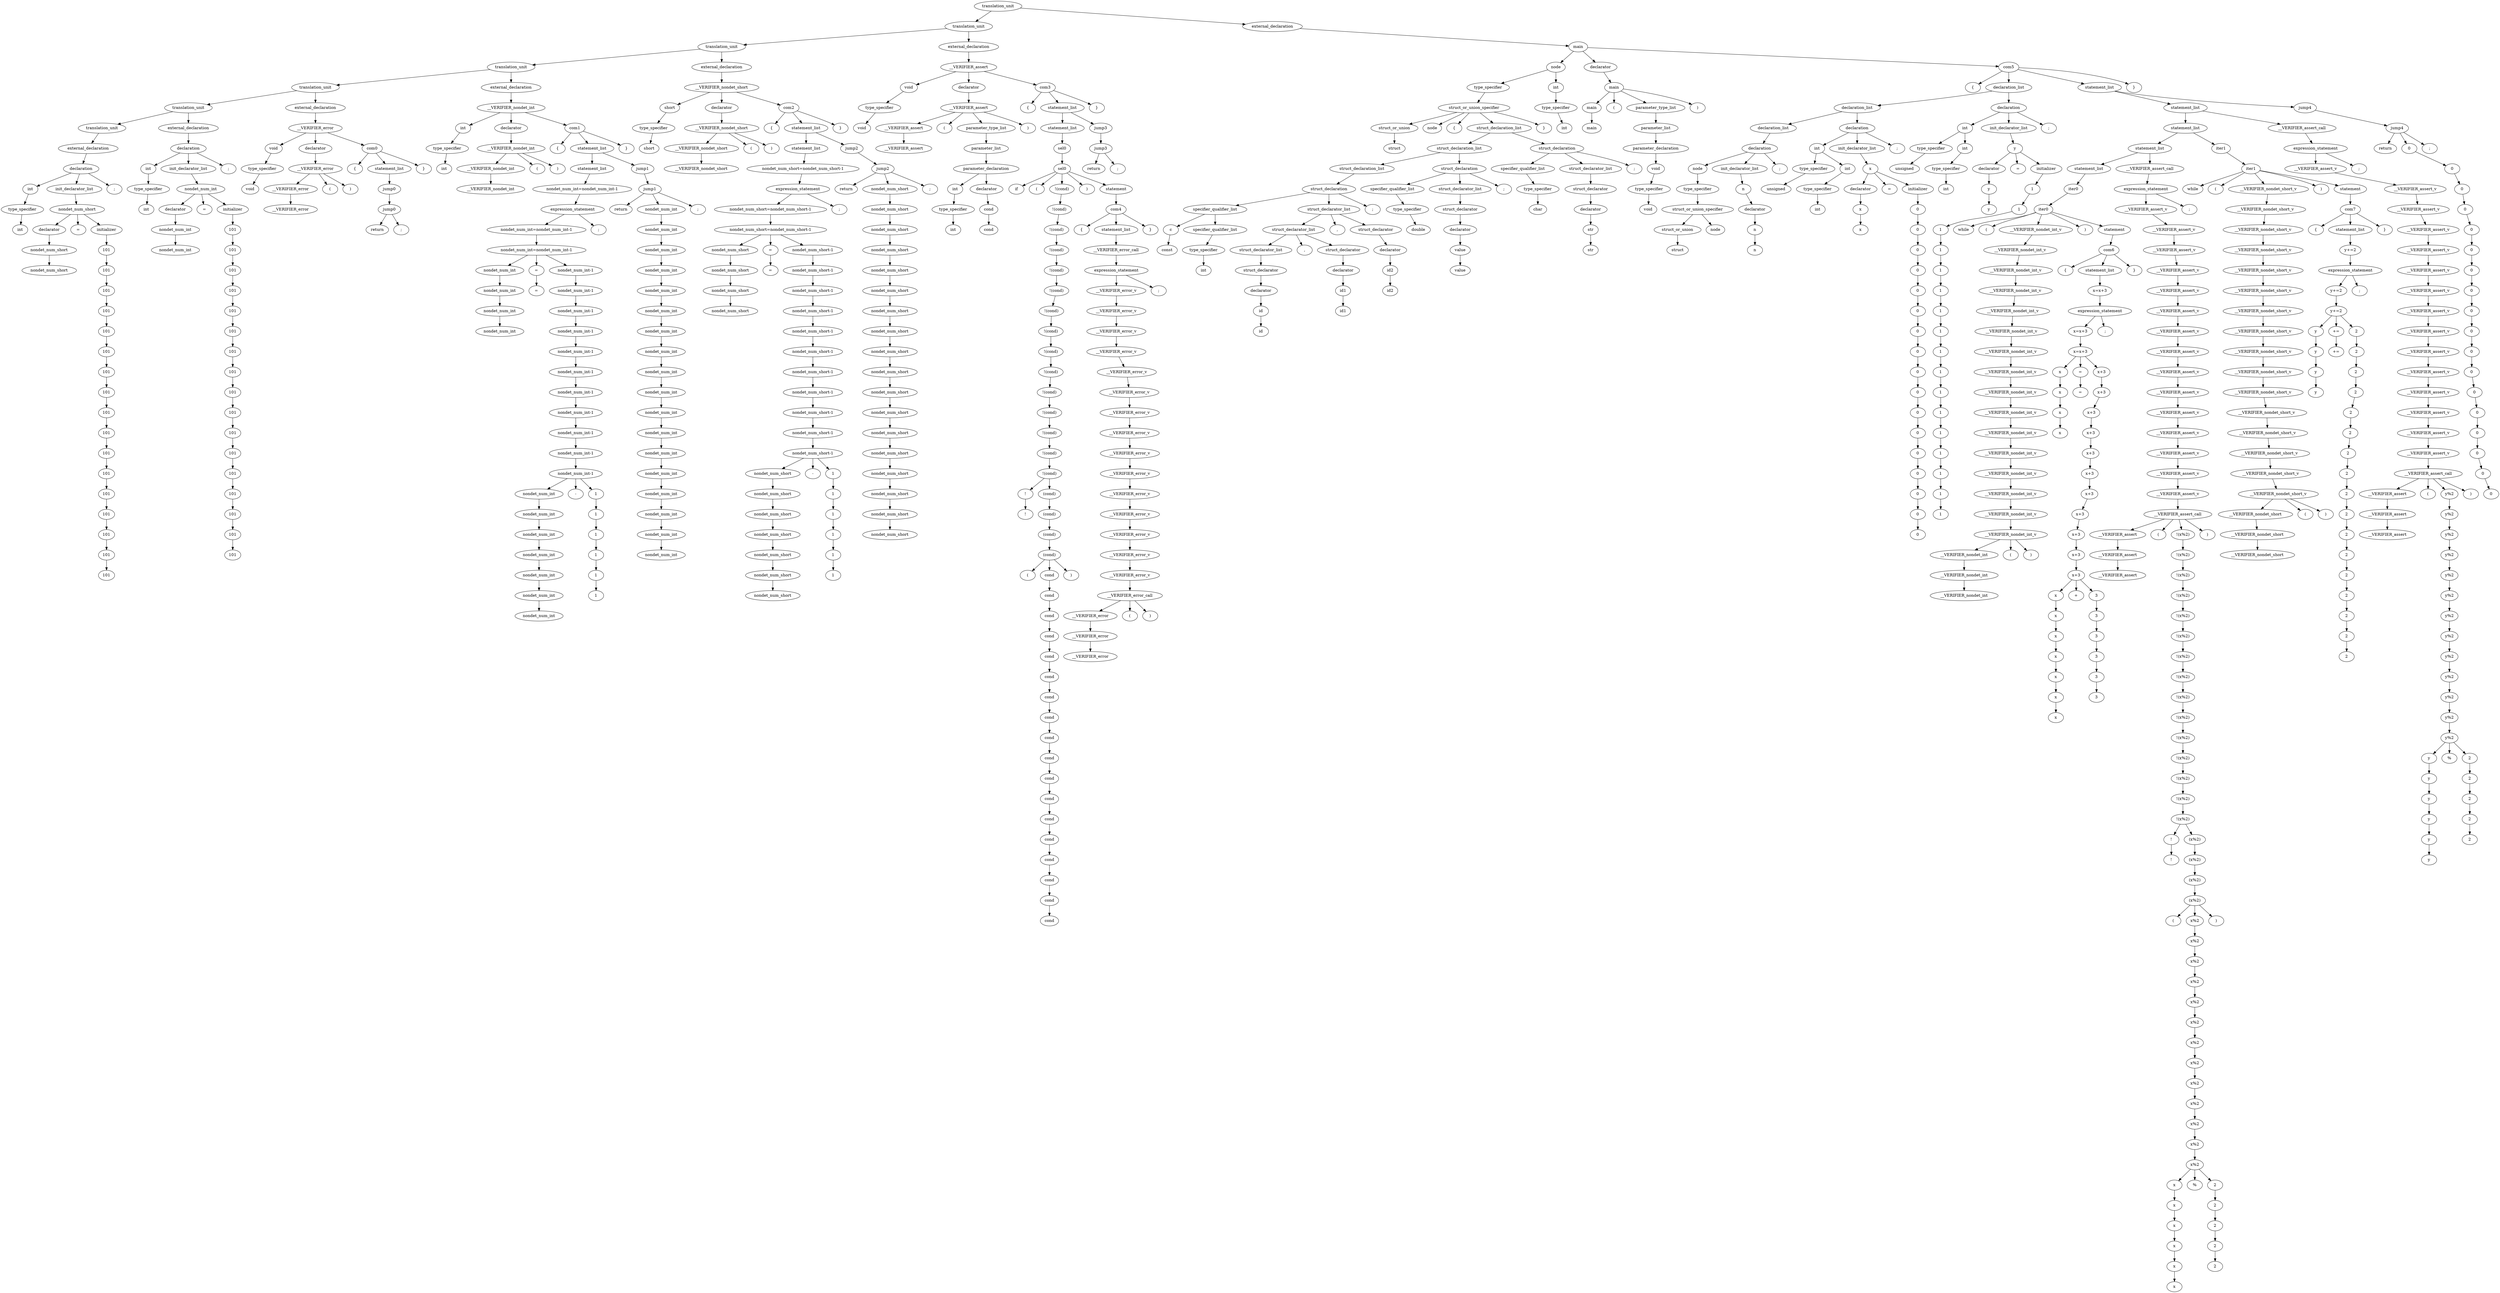 digraph G{
node0[label="translation_unit"]
node1[label="translation_unit"]
node0->node1;
node1[label="translation_unit"]
node2[label="translation_unit"]
node1->node2;
node2[label="translation_unit"]
node3[label="translation_unit"]
node2->node3;
node3[label="translation_unit"]
node4[label="translation_unit"]
node3->node4;
node4[label="translation_unit"]
node5[label="translation_unit"]
node4->node5;
node5[label="translation_unit"]
node6[label="translation_unit"]
node5->node6;
node6[label="translation_unit"]
node7[label="external_declaration"]
node6->node7;
node7[label="external_declaration"]
node8[label="declaration"]
node7->node8;
node8[label="declaration"]
node9[label="int"]
node8->node9;
node9[label="int"]
node10[label="type_specifier"]
node9->node10;
node10[label="type_specifier"]
node11[label="int"]
node10->node11;
node8[label="declaration"]
node12[label="init_declarator_list"]
node8->node12;
node12[label="init_declarator_list"]
node13[label="nondet_num_short"]
node12->node13;
node13[label="nondet_num_short"]
node14[label="declarator"]
node13->node14;
node14[label="declarator"]
node15[label="nondet_num_short"]
node14->node15;
node15[label="nondet_num_short"]
node16[label="nondet_num_short"]
node15->node16;
node13[label="nondet_num_short"]
node17[label="="]
node13->node17;
node13[label="nondet_num_short"]
node18[label="initializer"]
node13->node18;
node18[label="initializer"]
node19[label="101"]
node18->node19;
node19[label="101"]
node20[label="101"]
node19->node20;
node20[label="101"]
node21[label="101"]
node20->node21;
node21[label="101"]
node22[label="101"]
node21->node22;
node22[label="101"]
node23[label="101"]
node22->node23;
node23[label="101"]
node24[label="101"]
node23->node24;
node24[label="101"]
node25[label="101"]
node24->node25;
node25[label="101"]
node26[label="101"]
node25->node26;
node26[label="101"]
node27[label="101"]
node26->node27;
node27[label="101"]
node28[label="101"]
node27->node28;
node28[label="101"]
node29[label="101"]
node28->node29;
node29[label="101"]
node30[label="101"]
node29->node30;
node30[label="101"]
node31[label="101"]
node30->node31;
node31[label="101"]
node32[label="101"]
node31->node32;
node32[label="101"]
node33[label="101"]
node32->node33;
node33[label="101"]
node34[label="101"]
node33->node34;
node34[label="101"]
node35[label="101"]
node34->node35;
node8[label="declaration"]
node36[label=";"]
node8->node36;
node5[label="translation_unit"]
node37[label="external_declaration"]
node5->node37;
node37[label="external_declaration"]
node38[label="declaration"]
node37->node38;
node38[label="declaration"]
node39[label="int"]
node38->node39;
node39[label="int"]
node40[label="type_specifier"]
node39->node40;
node40[label="type_specifier"]
node41[label="int"]
node40->node41;
node38[label="declaration"]
node42[label="init_declarator_list"]
node38->node42;
node42[label="init_declarator_list"]
node43[label="nondet_num_int"]
node42->node43;
node43[label="nondet_num_int"]
node44[label="declarator"]
node43->node44;
node44[label="declarator"]
node45[label="nondet_num_int"]
node44->node45;
node45[label="nondet_num_int"]
node46[label="nondet_num_int"]
node45->node46;
node43[label="nondet_num_int"]
node47[label="="]
node43->node47;
node43[label="nondet_num_int"]
node48[label="initializer"]
node43->node48;
node48[label="initializer"]
node49[label="101"]
node48->node49;
node49[label="101"]
node50[label="101"]
node49->node50;
node50[label="101"]
node51[label="101"]
node50->node51;
node51[label="101"]
node52[label="101"]
node51->node52;
node52[label="101"]
node53[label="101"]
node52->node53;
node53[label="101"]
node54[label="101"]
node53->node54;
node54[label="101"]
node55[label="101"]
node54->node55;
node55[label="101"]
node56[label="101"]
node55->node56;
node56[label="101"]
node57[label="101"]
node56->node57;
node57[label="101"]
node58[label="101"]
node57->node58;
node58[label="101"]
node59[label="101"]
node58->node59;
node59[label="101"]
node60[label="101"]
node59->node60;
node60[label="101"]
node61[label="101"]
node60->node61;
node61[label="101"]
node62[label="101"]
node61->node62;
node62[label="101"]
node63[label="101"]
node62->node63;
node63[label="101"]
node64[label="101"]
node63->node64;
node64[label="101"]
node65[label="101"]
node64->node65;
node38[label="declaration"]
node66[label=";"]
node38->node66;
node4[label="translation_unit"]
node67[label="external_declaration"]
node4->node67;
node67[label="external_declaration"]
node68[label="__VERIFIER_error"]
node67->node68;
node68[label="__VERIFIER_error"]
node69[label="void"]
node68->node69;
node69[label="void"]
node70[label="type_specifier"]
node69->node70;
node70[label="type_specifier"]
node71[label="void"]
node70->node71;
node68[label="__VERIFIER_error"]
node72[label="declarator"]
node68->node72;
node72[label="declarator"]
node73[label="__VERIFIER_error"]
node72->node73;
node73[label="__VERIFIER_error"]
node74[label="__VERIFIER_error"]
node73->node74;
node74[label="__VERIFIER_error"]
node75[label="__VERIFIER_error"]
node74->node75;
node73[label="__VERIFIER_error"]
node76[label="("]
node73->node76;
node73[label="__VERIFIER_error"]
node77[label=")"]
node73->node77;
node68[label="__VERIFIER_error"]
node78[label="com0"]
node68->node78;
node78[label="com0"]
node79[label="{"]
node78->node79;
node78[label="com0"]
node80[label="statement_list"]
node78->node80;
node80[label="statement_list"]
node81[label="jump0"]
node80->node81;
node81[label="jump0"]
node82[label="jump0"]
node81->node82;
node82[label="jump0"]
node83[label="return"]
node82->node83;
node82[label="jump0"]
node84[label=";"]
node82->node84;
node78[label="com0"]
node85[label="}"]
node78->node85;
node3[label="translation_unit"]
node86[label="external_declaration"]
node3->node86;
node86[label="external_declaration"]
node87[label="__VERIFIER_nondet_int"]
node86->node87;
node87[label="__VERIFIER_nondet_int"]
node88[label="int"]
node87->node88;
node88[label="int"]
node89[label="type_specifier"]
node88->node89;
node89[label="type_specifier"]
node90[label="int"]
node89->node90;
node87[label="__VERIFIER_nondet_int"]
node91[label="declarator"]
node87->node91;
node91[label="declarator"]
node92[label="__VERIFIER_nondet_int"]
node91->node92;
node92[label="__VERIFIER_nondet_int"]
node93[label="__VERIFIER_nondet_int"]
node92->node93;
node93[label="__VERIFIER_nondet_int"]
node94[label="__VERIFIER_nondet_int"]
node93->node94;
node92[label="__VERIFIER_nondet_int"]
node95[label="("]
node92->node95;
node92[label="__VERIFIER_nondet_int"]
node96[label=")"]
node92->node96;
node87[label="__VERIFIER_nondet_int"]
node97[label="com1"]
node87->node97;
node97[label="com1"]
node98[label="{"]
node97->node98;
node97[label="com1"]
node99[label="statement_list"]
node97->node99;
node99[label="statement_list"]
node100[label="statement_list"]
node99->node100;
node100[label="statement_list"]
node101[label="nondet_num_int=nondet_num_int-1"]
node100->node101;
node101[label="nondet_num_int=nondet_num_int-1"]
node102[label="expression_statement"]
node101->node102;
node102[label="expression_statement"]
node103[label="nondet_num_int=nondet_num_int-1"]
node102->node103;
node103[label="nondet_num_int=nondet_num_int-1"]
node104[label="nondet_num_int=nondet_num_int-1"]
node103->node104;
node104[label="nondet_num_int=nondet_num_int-1"]
node105[label="nondet_num_int"]
node104->node105;
node105[label="nondet_num_int"]
node106[label="nondet_num_int"]
node105->node106;
node106[label="nondet_num_int"]
node107[label="nondet_num_int"]
node106->node107;
node107[label="nondet_num_int"]
node108[label="nondet_num_int"]
node107->node108;
node104[label="nondet_num_int=nondet_num_int-1"]
node109[label="="]
node104->node109;
node109[label="="]
node110[label="="]
node109->node110;
node104[label="nondet_num_int=nondet_num_int-1"]
node111[label="nondet_num_int-1"]
node104->node111;
node111[label="nondet_num_int-1"]
node112[label="nondet_num_int-1"]
node111->node112;
node112[label="nondet_num_int-1"]
node113[label="nondet_num_int-1"]
node112->node113;
node113[label="nondet_num_int-1"]
node114[label="nondet_num_int-1"]
node113->node114;
node114[label="nondet_num_int-1"]
node115[label="nondet_num_int-1"]
node114->node115;
node115[label="nondet_num_int-1"]
node116[label="nondet_num_int-1"]
node115->node116;
node116[label="nondet_num_int-1"]
node117[label="nondet_num_int-1"]
node116->node117;
node117[label="nondet_num_int-1"]
node118[label="nondet_num_int-1"]
node117->node118;
node118[label="nondet_num_int-1"]
node119[label="nondet_num_int-1"]
node118->node119;
node119[label="nondet_num_int-1"]
node120[label="nondet_num_int-1"]
node119->node120;
node120[label="nondet_num_int-1"]
node121[label="nondet_num_int-1"]
node120->node121;
node121[label="nondet_num_int-1"]
node122[label="nondet_num_int"]
node121->node122;
node122[label="nondet_num_int"]
node123[label="nondet_num_int"]
node122->node123;
node123[label="nondet_num_int"]
node124[label="nondet_num_int"]
node123->node124;
node124[label="nondet_num_int"]
node125[label="nondet_num_int"]
node124->node125;
node125[label="nondet_num_int"]
node126[label="nondet_num_int"]
node125->node126;
node126[label="nondet_num_int"]
node127[label="nondet_num_int"]
node126->node127;
node127[label="nondet_num_int"]
node128[label="nondet_num_int"]
node127->node128;
node121[label="nondet_num_int-1"]
node129[label="-"]
node121->node129;
node121[label="nondet_num_int-1"]
node130[label="1"]
node121->node130;
node130[label="1"]
node131[label="1"]
node130->node131;
node131[label="1"]
node132[label="1"]
node131->node132;
node132[label="1"]
node133[label="1"]
node132->node133;
node133[label="1"]
node134[label="1"]
node133->node134;
node134[label="1"]
node135[label="1"]
node134->node135;
node102[label="expression_statement"]
node136[label=";"]
node102->node136;
node99[label="statement_list"]
node137[label="jump1"]
node99->node137;
node137[label="jump1"]
node138[label="jump1"]
node137->node138;
node138[label="jump1"]
node139[label="return"]
node138->node139;
node138[label="jump1"]
node140[label="nondet_num_int"]
node138->node140;
node140[label="nondet_num_int"]
node141[label="nondet_num_int"]
node140->node141;
node141[label="nondet_num_int"]
node142[label="nondet_num_int"]
node141->node142;
node142[label="nondet_num_int"]
node143[label="nondet_num_int"]
node142->node143;
node143[label="nondet_num_int"]
node144[label="nondet_num_int"]
node143->node144;
node144[label="nondet_num_int"]
node145[label="nondet_num_int"]
node144->node145;
node145[label="nondet_num_int"]
node146[label="nondet_num_int"]
node145->node146;
node146[label="nondet_num_int"]
node147[label="nondet_num_int"]
node146->node147;
node147[label="nondet_num_int"]
node148[label="nondet_num_int"]
node147->node148;
node148[label="nondet_num_int"]
node149[label="nondet_num_int"]
node148->node149;
node149[label="nondet_num_int"]
node150[label="nondet_num_int"]
node149->node150;
node150[label="nondet_num_int"]
node151[label="nondet_num_int"]
node150->node151;
node151[label="nondet_num_int"]
node152[label="nondet_num_int"]
node151->node152;
node152[label="nondet_num_int"]
node153[label="nondet_num_int"]
node152->node153;
node153[label="nondet_num_int"]
node154[label="nondet_num_int"]
node153->node154;
node154[label="nondet_num_int"]
node155[label="nondet_num_int"]
node154->node155;
node155[label="nondet_num_int"]
node156[label="nondet_num_int"]
node155->node156;
node156[label="nondet_num_int"]
node157[label="nondet_num_int"]
node156->node157;
node138[label="jump1"]
node158[label=";"]
node138->node158;
node97[label="com1"]
node159[label="}"]
node97->node159;
node2[label="translation_unit"]
node160[label="external_declaration"]
node2->node160;
node160[label="external_declaration"]
node161[label="__VERIFIER_nondet_short"]
node160->node161;
node161[label="__VERIFIER_nondet_short"]
node162[label="short"]
node161->node162;
node162[label="short"]
node163[label="type_specifier"]
node162->node163;
node163[label="type_specifier"]
node164[label="short"]
node163->node164;
node161[label="__VERIFIER_nondet_short"]
node165[label="declarator"]
node161->node165;
node165[label="declarator"]
node166[label="__VERIFIER_nondet_short"]
node165->node166;
node166[label="__VERIFIER_nondet_short"]
node167[label="__VERIFIER_nondet_short"]
node166->node167;
node167[label="__VERIFIER_nondet_short"]
node168[label="__VERIFIER_nondet_short"]
node167->node168;
node166[label="__VERIFIER_nondet_short"]
node169[label="("]
node166->node169;
node166[label="__VERIFIER_nondet_short"]
node170[label=")"]
node166->node170;
node161[label="__VERIFIER_nondet_short"]
node171[label="com2"]
node161->node171;
node171[label="com2"]
node172[label="{"]
node171->node172;
node171[label="com2"]
node173[label="statement_list"]
node171->node173;
node173[label="statement_list"]
node174[label="statement_list"]
node173->node174;
node174[label="statement_list"]
node175[label="nondet_num_short=nondet_num_short-1"]
node174->node175;
node175[label="nondet_num_short=nondet_num_short-1"]
node176[label="expression_statement"]
node175->node176;
node176[label="expression_statement"]
node177[label="nondet_num_short=nondet_num_short-1"]
node176->node177;
node177[label="nondet_num_short=nondet_num_short-1"]
node178[label="nondet_num_short=nondet_num_short-1"]
node177->node178;
node178[label="nondet_num_short=nondet_num_short-1"]
node179[label="nondet_num_short"]
node178->node179;
node179[label="nondet_num_short"]
node180[label="nondet_num_short"]
node179->node180;
node180[label="nondet_num_short"]
node181[label="nondet_num_short"]
node180->node181;
node181[label="nondet_num_short"]
node182[label="nondet_num_short"]
node181->node182;
node178[label="nondet_num_short=nondet_num_short-1"]
node183[label="="]
node178->node183;
node183[label="="]
node184[label="="]
node183->node184;
node178[label="nondet_num_short=nondet_num_short-1"]
node185[label="nondet_num_short-1"]
node178->node185;
node185[label="nondet_num_short-1"]
node186[label="nondet_num_short-1"]
node185->node186;
node186[label="nondet_num_short-1"]
node187[label="nondet_num_short-1"]
node186->node187;
node187[label="nondet_num_short-1"]
node188[label="nondet_num_short-1"]
node187->node188;
node188[label="nondet_num_short-1"]
node189[label="nondet_num_short-1"]
node188->node189;
node189[label="nondet_num_short-1"]
node190[label="nondet_num_short-1"]
node189->node190;
node190[label="nondet_num_short-1"]
node191[label="nondet_num_short-1"]
node190->node191;
node191[label="nondet_num_short-1"]
node192[label="nondet_num_short-1"]
node191->node192;
node192[label="nondet_num_short-1"]
node193[label="nondet_num_short-1"]
node192->node193;
node193[label="nondet_num_short-1"]
node194[label="nondet_num_short-1"]
node193->node194;
node194[label="nondet_num_short-1"]
node195[label="nondet_num_short-1"]
node194->node195;
node195[label="nondet_num_short-1"]
node196[label="nondet_num_short"]
node195->node196;
node196[label="nondet_num_short"]
node197[label="nondet_num_short"]
node196->node197;
node197[label="nondet_num_short"]
node198[label="nondet_num_short"]
node197->node198;
node198[label="nondet_num_short"]
node199[label="nondet_num_short"]
node198->node199;
node199[label="nondet_num_short"]
node200[label="nondet_num_short"]
node199->node200;
node200[label="nondet_num_short"]
node201[label="nondet_num_short"]
node200->node201;
node201[label="nondet_num_short"]
node202[label="nondet_num_short"]
node201->node202;
node195[label="nondet_num_short-1"]
node203[label="-"]
node195->node203;
node195[label="nondet_num_short-1"]
node204[label="1"]
node195->node204;
node204[label="1"]
node205[label="1"]
node204->node205;
node205[label="1"]
node206[label="1"]
node205->node206;
node206[label="1"]
node207[label="1"]
node206->node207;
node207[label="1"]
node208[label="1"]
node207->node208;
node208[label="1"]
node209[label="1"]
node208->node209;
node176[label="expression_statement"]
node210[label=";"]
node176->node210;
node173[label="statement_list"]
node211[label="jump2"]
node173->node211;
node211[label="jump2"]
node212[label="jump2"]
node211->node212;
node212[label="jump2"]
node213[label="return"]
node212->node213;
node212[label="jump2"]
node214[label="nondet_num_short"]
node212->node214;
node214[label="nondet_num_short"]
node215[label="nondet_num_short"]
node214->node215;
node215[label="nondet_num_short"]
node216[label="nondet_num_short"]
node215->node216;
node216[label="nondet_num_short"]
node217[label="nondet_num_short"]
node216->node217;
node217[label="nondet_num_short"]
node218[label="nondet_num_short"]
node217->node218;
node218[label="nondet_num_short"]
node219[label="nondet_num_short"]
node218->node219;
node219[label="nondet_num_short"]
node220[label="nondet_num_short"]
node219->node220;
node220[label="nondet_num_short"]
node221[label="nondet_num_short"]
node220->node221;
node221[label="nondet_num_short"]
node222[label="nondet_num_short"]
node221->node222;
node222[label="nondet_num_short"]
node223[label="nondet_num_short"]
node222->node223;
node223[label="nondet_num_short"]
node224[label="nondet_num_short"]
node223->node224;
node224[label="nondet_num_short"]
node225[label="nondet_num_short"]
node224->node225;
node225[label="nondet_num_short"]
node226[label="nondet_num_short"]
node225->node226;
node226[label="nondet_num_short"]
node227[label="nondet_num_short"]
node226->node227;
node227[label="nondet_num_short"]
node228[label="nondet_num_short"]
node227->node228;
node228[label="nondet_num_short"]
node229[label="nondet_num_short"]
node228->node229;
node229[label="nondet_num_short"]
node230[label="nondet_num_short"]
node229->node230;
node230[label="nondet_num_short"]
node231[label="nondet_num_short"]
node230->node231;
node212[label="jump2"]
node232[label=";"]
node212->node232;
node171[label="com2"]
node233[label="}"]
node171->node233;
node1[label="translation_unit"]
node234[label="external_declaration"]
node1->node234;
node234[label="external_declaration"]
node235[label="__VERIFIER_assert"]
node234->node235;
node235[label="__VERIFIER_assert"]
node236[label="void"]
node235->node236;
node236[label="void"]
node237[label="type_specifier"]
node236->node237;
node237[label="type_specifier"]
node238[label="void"]
node237->node238;
node235[label="__VERIFIER_assert"]
node239[label="declarator"]
node235->node239;
node239[label="declarator"]
node240[label="__VERIFIER_assert"]
node239->node240;
node240[label="__VERIFIER_assert"]
node241[label="__VERIFIER_assert"]
node240->node241;
node241[label="__VERIFIER_assert"]
node242[label="__VERIFIER_assert"]
node241->node242;
node240[label="__VERIFIER_assert"]
node243[label="("]
node240->node243;
node240[label="__VERIFIER_assert"]
node244[label="parameter_type_list"]
node240->node244;
node244[label="parameter_type_list"]
node245[label="parameter_list"]
node244->node245;
node245[label="parameter_list"]
node246[label="parameter_declaration"]
node245->node246;
node246[label="parameter_declaration"]
node247[label="int"]
node246->node247;
node247[label="int"]
node248[label="type_specifier"]
node247->node248;
node248[label="type_specifier"]
node249[label="int"]
node248->node249;
node246[label="parameter_declaration"]
node250[label="declarator"]
node246->node250;
node250[label="declarator"]
node251[label="cond"]
node250->node251;
node251[label="cond"]
node252[label="cond"]
node251->node252;
node240[label="__VERIFIER_assert"]
node253[label=")"]
node240->node253;
node235[label="__VERIFIER_assert"]
node254[label="com3"]
node235->node254;
node254[label="com3"]
node255[label="{"]
node254->node255;
node254[label="com3"]
node256[label="statement_list"]
node254->node256;
node256[label="statement_list"]
node257[label="statement_list"]
node256->node257;
node257[label="statement_list"]
node258[label="sel0"]
node257->node258;
node258[label="sel0"]
node259[label="sel0"]
node258->node259;
node259[label="sel0"]
node260[label="if"]
node259->node260;
node259[label="sel0"]
node261[label="("]
node259->node261;
node259[label="sel0"]
node262[label="!(cond)"]
node259->node262;
node262[label="!(cond)"]
node263[label="!(cond)"]
node262->node263;
node263[label="!(cond)"]
node264[label="!(cond)"]
node263->node264;
node264[label="!(cond)"]
node265[label="!(cond)"]
node264->node265;
node265[label="!(cond)"]
node266[label="!(cond)"]
node265->node266;
node266[label="!(cond)"]
node267[label="!(cond)"]
node266->node267;
node267[label="!(cond)"]
node268[label="!(cond)"]
node267->node268;
node268[label="!(cond)"]
node269[label="!(cond)"]
node268->node269;
node269[label="!(cond)"]
node270[label="!(cond)"]
node269->node270;
node270[label="!(cond)"]
node271[label="!(cond)"]
node270->node271;
node271[label="!(cond)"]
node272[label="!(cond)"]
node271->node272;
node272[label="!(cond)"]
node273[label="!(cond)"]
node272->node273;
node273[label="!(cond)"]
node274[label="!(cond)"]
node273->node274;
node274[label="!(cond)"]
node275[label="!(cond)"]
node274->node275;
node275[label="!(cond)"]
node276[label="!(cond)"]
node275->node276;
node276[label="!(cond)"]
node277[label="!"]
node276->node277;
node277[label="!"]
node278[label="!"]
node277->node278;
node276[label="!(cond)"]
node279[label="(cond)"]
node276->node279;
node279[label="(cond)"]
node280[label="(cond)"]
node279->node280;
node280[label="(cond)"]
node281[label="(cond)"]
node280->node281;
node281[label="(cond)"]
node282[label="(cond)"]
node281->node282;
node282[label="(cond)"]
node283[label="("]
node282->node283;
node282[label="(cond)"]
node284[label="cond"]
node282->node284;
node284[label="cond"]
node285[label="cond"]
node284->node285;
node285[label="cond"]
node286[label="cond"]
node285->node286;
node286[label="cond"]
node287[label="cond"]
node286->node287;
node287[label="cond"]
node288[label="cond"]
node287->node288;
node288[label="cond"]
node289[label="cond"]
node288->node289;
node289[label="cond"]
node290[label="cond"]
node289->node290;
node290[label="cond"]
node291[label="cond"]
node290->node291;
node291[label="cond"]
node292[label="cond"]
node291->node292;
node292[label="cond"]
node293[label="cond"]
node292->node293;
node293[label="cond"]
node294[label="cond"]
node293->node294;
node294[label="cond"]
node295[label="cond"]
node294->node295;
node295[label="cond"]
node296[label="cond"]
node295->node296;
node296[label="cond"]
node297[label="cond"]
node296->node297;
node297[label="cond"]
node298[label="cond"]
node297->node298;
node298[label="cond"]
node299[label="cond"]
node298->node299;
node299[label="cond"]
node300[label="cond"]
node299->node300;
node300[label="cond"]
node301[label="cond"]
node300->node301;
node282[label="(cond)"]
node302[label=")"]
node282->node302;
node259[label="sel0"]
node303[label=")"]
node259->node303;
node259[label="sel0"]
node304[label="statement"]
node259->node304;
node304[label="statement"]
node305[label="com4"]
node304->node305;
node305[label="com4"]
node306[label="{"]
node305->node306;
node305[label="com4"]
node307[label="statement_list"]
node305->node307;
node307[label="statement_list"]
node308[label="__VERIFIER_error_call"]
node307->node308;
node308[label="__VERIFIER_error_call"]
node309[label="expression_statement"]
node308->node309;
node309[label="expression_statement"]
node310[label="__VERIFIER_error_v"]
node309->node310;
node310[label="__VERIFIER_error_v"]
node311[label="__VERIFIER_error_v"]
node310->node311;
node311[label="__VERIFIER_error_v"]
node312[label="__VERIFIER_error_v"]
node311->node312;
node312[label="__VERIFIER_error_v"]
node313[label="__VERIFIER_error_v"]
node312->node313;
node313[label="__VERIFIER_error_v"]
node314[label="__VERIFIER_error_v"]
node313->node314;
node314[label="__VERIFIER_error_v"]
node315[label="__VERIFIER_error_v"]
node314->node315;
node315[label="__VERIFIER_error_v"]
node316[label="__VERIFIER_error_v"]
node315->node316;
node316[label="__VERIFIER_error_v"]
node317[label="__VERIFIER_error_v"]
node316->node317;
node317[label="__VERIFIER_error_v"]
node318[label="__VERIFIER_error_v"]
node317->node318;
node318[label="__VERIFIER_error_v"]
node319[label="__VERIFIER_error_v"]
node318->node319;
node319[label="__VERIFIER_error_v"]
node320[label="__VERIFIER_error_v"]
node319->node320;
node320[label="__VERIFIER_error_v"]
node321[label="__VERIFIER_error_v"]
node320->node321;
node321[label="__VERIFIER_error_v"]
node322[label="__VERIFIER_error_v"]
node321->node322;
node322[label="__VERIFIER_error_v"]
node323[label="__VERIFIER_error_v"]
node322->node323;
node323[label="__VERIFIER_error_v"]
node324[label="__VERIFIER_error_v"]
node323->node324;
node324[label="__VERIFIER_error_v"]
node325[label="__VERIFIER_error_call"]
node324->node325;
node325[label="__VERIFIER_error_call"]
node326[label="__VERIFIER_error"]
node325->node326;
node326[label="__VERIFIER_error"]
node327[label="__VERIFIER_error"]
node326->node327;
node327[label="__VERIFIER_error"]
node328[label="__VERIFIER_error"]
node327->node328;
node325[label="__VERIFIER_error_call"]
node329[label="("]
node325->node329;
node325[label="__VERIFIER_error_call"]
node330[label=")"]
node325->node330;
node309[label="expression_statement"]
node331[label=";"]
node309->node331;
node305[label="com4"]
node332[label="}"]
node305->node332;
node256[label="statement_list"]
node333[label="jump3"]
node256->node333;
node333[label="jump3"]
node334[label="jump3"]
node333->node334;
node334[label="jump3"]
node335[label="return"]
node334->node335;
node334[label="jump3"]
node336[label=";"]
node334->node336;
node254[label="com3"]
node337[label="}"]
node254->node337;
node0[label="translation_unit"]
node338[label="external_declaration"]
node0->node338;
node338[label="external_declaration"]
node339[label="main"]
node338->node339;
node339[label="main"]
node340[label="node"]
node339->node340;
node340[label="node"]
node341[label="type_specifier"]
node340->node341;
node341[label="type_specifier"]
node342[label="struct_or_union_specifier"]
node341->node342;
node342[label="struct_or_union_specifier"]
node343[label="struct_or_union"]
node342->node343;
node343[label="struct_or_union"]
node344[label="struct"]
node343->node344;
node342[label="struct_or_union_specifier"]
node345[label="node"]
node342->node345;
node342[label="struct_or_union_specifier"]
node346[label="{"]
node342->node346;
node342[label="struct_or_union_specifier"]
node347[label="struct_declaration_list"]
node342->node347;
node347[label="struct_declaration_list"]
node348[label="struct_declaration_list"]
node347->node348;
node348[label="struct_declaration_list"]
node349[label="struct_declaration_list"]
node348->node349;
node349[label="struct_declaration_list"]
node350[label="struct_declaration"]
node349->node350;
node350[label="struct_declaration"]
node351[label="specifier_qualifier_list"]
node350->node351;
node351[label="specifier_qualifier_list"]
node352[label="c"]
node351->node352;
node352[label="c"]
node353[label="const"]
node352->node353;
node351[label="specifier_qualifier_list"]
node354[label="specifier_qualifier_list"]
node351->node354;
node354[label="specifier_qualifier_list"]
node355[label="type_specifier"]
node354->node355;
node355[label="type_specifier"]
node356[label="int"]
node355->node356;
node350[label="struct_declaration"]
node357[label="struct_declarator_list"]
node350->node357;
node357[label="struct_declarator_list"]
node358[label="struct_declarator_list"]
node357->node358;
node358[label="struct_declarator_list"]
node359[label="struct_declarator_list"]
node358->node359;
node359[label="struct_declarator_list"]
node360[label="struct_declarator"]
node359->node360;
node360[label="struct_declarator"]
node361[label="declarator"]
node360->node361;
node361[label="declarator"]
node362[label="id"]
node361->node362;
node362[label="id"]
node363[label="id"]
node362->node363;
node358[label="struct_declarator_list"]
node364[label=","]
node358->node364;
node358[label="struct_declarator_list"]
node365[label="struct_declarator"]
node358->node365;
node365[label="struct_declarator"]
node366[label="declarator"]
node365->node366;
node366[label="declarator"]
node367[label="id1"]
node366->node367;
node367[label="id1"]
node368[label="id1"]
node367->node368;
node357[label="struct_declarator_list"]
node369[label=","]
node357->node369;
node357[label="struct_declarator_list"]
node370[label="struct_declarator"]
node357->node370;
node370[label="struct_declarator"]
node371[label="declarator"]
node370->node371;
node371[label="declarator"]
node372[label="id2"]
node371->node372;
node372[label="id2"]
node373[label="id2"]
node372->node373;
node350[label="struct_declaration"]
node374[label=";"]
node350->node374;
node348[label="struct_declaration_list"]
node375[label="struct_declaration"]
node348->node375;
node375[label="struct_declaration"]
node376[label="specifier_qualifier_list"]
node375->node376;
node376[label="specifier_qualifier_list"]
node377[label="type_specifier"]
node376->node377;
node377[label="type_specifier"]
node378[label="double"]
node377->node378;
node375[label="struct_declaration"]
node379[label="struct_declarator_list"]
node375->node379;
node379[label="struct_declarator_list"]
node380[label="struct_declarator"]
node379->node380;
node380[label="struct_declarator"]
node381[label="declarator"]
node380->node381;
node381[label="declarator"]
node382[label="value"]
node381->node382;
node382[label="value"]
node383[label="value"]
node382->node383;
node375[label="struct_declaration"]
node384[label=";"]
node375->node384;
node347[label="struct_declaration_list"]
node385[label="struct_declaration"]
node347->node385;
node385[label="struct_declaration"]
node386[label="specifier_qualifier_list"]
node385->node386;
node386[label="specifier_qualifier_list"]
node387[label="type_specifier"]
node386->node387;
node387[label="type_specifier"]
node388[label="char"]
node387->node388;
node385[label="struct_declaration"]
node389[label="struct_declarator_list"]
node385->node389;
node389[label="struct_declarator_list"]
node390[label="struct_declarator"]
node389->node390;
node390[label="struct_declarator"]
node391[label="declarator"]
node390->node391;
node391[label="declarator"]
node392[label="str"]
node391->node392;
node392[label="str"]
node393[label="str"]
node392->node393;
node385[label="struct_declaration"]
node394[label=";"]
node385->node394;
node342[label="struct_or_union_specifier"]
node395[label="}"]
node342->node395;
node340[label="node"]
node396[label="int"]
node340->node396;
node396[label="int"]
node397[label="type_specifier"]
node396->node397;
node397[label="type_specifier"]
node398[label="int"]
node397->node398;
node339[label="main"]
node399[label="declarator"]
node339->node399;
node399[label="declarator"]
node400[label="main"]
node399->node400;
node400[label="main"]
node401[label="main"]
node400->node401;
node401[label="main"]
node402[label="main"]
node401->node402;
node400[label="main"]
node403[label="("]
node400->node403;
node400[label="main"]
node404[label="parameter_type_list"]
node400->node404;
node404[label="parameter_type_list"]
node405[label="parameter_list"]
node404->node405;
node405[label="parameter_list"]
node406[label="parameter_declaration"]
node405->node406;
node406[label="parameter_declaration"]
node407[label="void"]
node406->node407;
node407[label="void"]
node408[label="type_specifier"]
node407->node408;
node408[label="type_specifier"]
node409[label="void"]
node408->node409;
node400[label="main"]
node410[label=")"]
node400->node410;
node339[label="main"]
node411[label="com5"]
node339->node411;
node411[label="com5"]
node412[label="{"]
node411->node412;
node411[label="com5"]
node413[label="declaration_list"]
node411->node413;
node413[label="declaration_list"]
node414[label="declaration_list"]
node413->node414;
node414[label="declaration_list"]
node415[label="declaration_list"]
node414->node415;
node415[label="declaration_list"]
node416[label="declaration"]
node415->node416;
node416[label="declaration"]
node417[label="node"]
node416->node417;
node417[label="node"]
node418[label="type_specifier"]
node417->node418;
node418[label="type_specifier"]
node419[label="struct_or_union_specifier"]
node418->node419;
node419[label="struct_or_union_specifier"]
node420[label="struct_or_union"]
node419->node420;
node420[label="struct_or_union"]
node421[label="struct"]
node420->node421;
node419[label="struct_or_union_specifier"]
node422[label="node"]
node419->node422;
node416[label="declaration"]
node423[label="init_declarator_list"]
node416->node423;
node423[label="init_declarator_list"]
node424[label="n"]
node423->node424;
node424[label="n"]
node425[label="declarator"]
node424->node425;
node425[label="declarator"]
node426[label="n"]
node425->node426;
node426[label="n"]
node427[label="n"]
node426->node427;
node416[label="declaration"]
node428[label=";"]
node416->node428;
node414[label="declaration_list"]
node429[label="declaration"]
node414->node429;
node429[label="declaration"]
node430[label="int"]
node429->node430;
node430[label="int"]
node431[label="type_specifier"]
node430->node431;
node431[label="type_specifier"]
node432[label="unsigned"]
node431->node432;
node430[label="int"]
node433[label="int"]
node430->node433;
node433[label="int"]
node434[label="type_specifier"]
node433->node434;
node434[label="type_specifier"]
node435[label="int"]
node434->node435;
node429[label="declaration"]
node436[label="init_declarator_list"]
node429->node436;
node436[label="init_declarator_list"]
node437[label="x"]
node436->node437;
node437[label="x"]
node438[label="declarator"]
node437->node438;
node438[label="declarator"]
node439[label="x"]
node438->node439;
node439[label="x"]
node440[label="x"]
node439->node440;
node437[label="x"]
node441[label="="]
node437->node441;
node437[label="x"]
node442[label="initializer"]
node437->node442;
node442[label="initializer"]
node443[label="0"]
node442->node443;
node443[label="0"]
node444[label="0"]
node443->node444;
node444[label="0"]
node445[label="0"]
node444->node445;
node445[label="0"]
node446[label="0"]
node445->node446;
node446[label="0"]
node447[label="0"]
node446->node447;
node447[label="0"]
node448[label="0"]
node447->node448;
node448[label="0"]
node449[label="0"]
node448->node449;
node449[label="0"]
node450[label="0"]
node449->node450;
node450[label="0"]
node451[label="0"]
node450->node451;
node451[label="0"]
node452[label="0"]
node451->node452;
node452[label="0"]
node453[label="0"]
node452->node453;
node453[label="0"]
node454[label="0"]
node453->node454;
node454[label="0"]
node455[label="0"]
node454->node455;
node455[label="0"]
node456[label="0"]
node455->node456;
node456[label="0"]
node457[label="0"]
node456->node457;
node457[label="0"]
node458[label="0"]
node457->node458;
node458[label="0"]
node459[label="0"]
node458->node459;
node429[label="declaration"]
node460[label=";"]
node429->node460;
node413[label="declaration_list"]
node461[label="declaration"]
node413->node461;
node461[label="declaration"]
node462[label="int"]
node461->node462;
node462[label="int"]
node463[label="type_specifier"]
node462->node463;
node463[label="type_specifier"]
node464[label="unsigned"]
node463->node464;
node462[label="int"]
node465[label="int"]
node462->node465;
node465[label="int"]
node466[label="type_specifier"]
node465->node466;
node466[label="type_specifier"]
node467[label="int"]
node466->node467;
node461[label="declaration"]
node468[label="init_declarator_list"]
node461->node468;
node468[label="init_declarator_list"]
node469[label="y"]
node468->node469;
node469[label="y"]
node470[label="declarator"]
node469->node470;
node470[label="declarator"]
node471[label="y"]
node470->node471;
node471[label="y"]
node472[label="y"]
node471->node472;
node469[label="y"]
node473[label="="]
node469->node473;
node469[label="y"]
node474[label="initializer"]
node469->node474;
node474[label="initializer"]
node475[label="1"]
node474->node475;
node475[label="1"]
node476[label="1"]
node475->node476;
node476[label="1"]
node477[label="1"]
node476->node477;
node477[label="1"]
node478[label="1"]
node477->node478;
node478[label="1"]
node479[label="1"]
node478->node479;
node479[label="1"]
node480[label="1"]
node479->node480;
node480[label="1"]
node481[label="1"]
node480->node481;
node481[label="1"]
node482[label="1"]
node481->node482;
node482[label="1"]
node483[label="1"]
node482->node483;
node483[label="1"]
node484[label="1"]
node483->node484;
node484[label="1"]
node485[label="1"]
node484->node485;
node485[label="1"]
node486[label="1"]
node485->node486;
node486[label="1"]
node487[label="1"]
node486->node487;
node487[label="1"]
node488[label="1"]
node487->node488;
node488[label="1"]
node489[label="1"]
node488->node489;
node489[label="1"]
node490[label="1"]
node489->node490;
node490[label="1"]
node491[label="1"]
node490->node491;
node461[label="declaration"]
node492[label=";"]
node461->node492;
node411[label="com5"]
node493[label="statement_list"]
node411->node493;
node493[label="statement_list"]
node494[label="statement_list"]
node493->node494;
node494[label="statement_list"]
node495[label="statement_list"]
node494->node495;
node495[label="statement_list"]
node496[label="statement_list"]
node495->node496;
node496[label="statement_list"]
node497[label="statement_list"]
node496->node497;
node497[label="statement_list"]
node498[label="iter0"]
node497->node498;
node498[label="iter0"]
node499[label="iter0"]
node498->node499;
node499[label="iter0"]
node500[label="while"]
node499->node500;
node499[label="iter0"]
node501[label="("]
node499->node501;
node499[label="iter0"]
node502[label="__VERIFIER_nondet_int_v"]
node499->node502;
node502[label="__VERIFIER_nondet_int_v"]
node503[label="__VERIFIER_nondet_int_v"]
node502->node503;
node503[label="__VERIFIER_nondet_int_v"]
node504[label="__VERIFIER_nondet_int_v"]
node503->node504;
node504[label="__VERIFIER_nondet_int_v"]
node505[label="__VERIFIER_nondet_int_v"]
node504->node505;
node505[label="__VERIFIER_nondet_int_v"]
node506[label="__VERIFIER_nondet_int_v"]
node505->node506;
node506[label="__VERIFIER_nondet_int_v"]
node507[label="__VERIFIER_nondet_int_v"]
node506->node507;
node507[label="__VERIFIER_nondet_int_v"]
node508[label="__VERIFIER_nondet_int_v"]
node507->node508;
node508[label="__VERIFIER_nondet_int_v"]
node509[label="__VERIFIER_nondet_int_v"]
node508->node509;
node509[label="__VERIFIER_nondet_int_v"]
node510[label="__VERIFIER_nondet_int_v"]
node509->node510;
node510[label="__VERIFIER_nondet_int_v"]
node511[label="__VERIFIER_nondet_int_v"]
node510->node511;
node511[label="__VERIFIER_nondet_int_v"]
node512[label="__VERIFIER_nondet_int_v"]
node511->node512;
node512[label="__VERIFIER_nondet_int_v"]
node513[label="__VERIFIER_nondet_int_v"]
node512->node513;
node513[label="__VERIFIER_nondet_int_v"]
node514[label="__VERIFIER_nondet_int_v"]
node513->node514;
node514[label="__VERIFIER_nondet_int_v"]
node515[label="__VERIFIER_nondet_int_v"]
node514->node515;
node515[label="__VERIFIER_nondet_int_v"]
node516[label="__VERIFIER_nondet_int_v"]
node515->node516;
node516[label="__VERIFIER_nondet_int_v"]
node517[label="__VERIFIER_nondet_int_v"]
node516->node517;
node517[label="__VERIFIER_nondet_int_v"]
node518[label="__VERIFIER_nondet_int"]
node517->node518;
node518[label="__VERIFIER_nondet_int"]
node519[label="__VERIFIER_nondet_int"]
node518->node519;
node519[label="__VERIFIER_nondet_int"]
node520[label="__VERIFIER_nondet_int"]
node519->node520;
node517[label="__VERIFIER_nondet_int_v"]
node521[label="("]
node517->node521;
node517[label="__VERIFIER_nondet_int_v"]
node522[label=")"]
node517->node522;
node499[label="iter0"]
node523[label=")"]
node499->node523;
node499[label="iter0"]
node524[label="statement"]
node499->node524;
node524[label="statement"]
node525[label="com6"]
node524->node525;
node525[label="com6"]
node526[label="{"]
node525->node526;
node525[label="com6"]
node527[label="statement_list"]
node525->node527;
node527[label="statement_list"]
node528[label="x=x+3"]
node527->node528;
node528[label="x=x+3"]
node529[label="expression_statement"]
node528->node529;
node529[label="expression_statement"]
node530[label="x=x+3"]
node529->node530;
node530[label="x=x+3"]
node531[label="x=x+3"]
node530->node531;
node531[label="x=x+3"]
node532[label="x"]
node531->node532;
node532[label="x"]
node533[label="x"]
node532->node533;
node533[label="x"]
node534[label="x"]
node533->node534;
node534[label="x"]
node535[label="x"]
node534->node535;
node531[label="x=x+3"]
node536[label="="]
node531->node536;
node536[label="="]
node537[label="="]
node536->node537;
node531[label="x=x+3"]
node538[label="x+3"]
node531->node538;
node538[label="x+3"]
node539[label="x+3"]
node538->node539;
node539[label="x+3"]
node540[label="x+3"]
node539->node540;
node540[label="x+3"]
node541[label="x+3"]
node540->node541;
node541[label="x+3"]
node542[label="x+3"]
node541->node542;
node542[label="x+3"]
node543[label="x+3"]
node542->node543;
node543[label="x+3"]
node544[label="x+3"]
node543->node544;
node544[label="x+3"]
node545[label="x+3"]
node544->node545;
node545[label="x+3"]
node546[label="x+3"]
node545->node546;
node546[label="x+3"]
node547[label="x+3"]
node546->node547;
node547[label="x+3"]
node548[label="x+3"]
node547->node548;
node548[label="x+3"]
node549[label="x"]
node548->node549;
node549[label="x"]
node550[label="x"]
node549->node550;
node550[label="x"]
node551[label="x"]
node550->node551;
node551[label="x"]
node552[label="x"]
node551->node552;
node552[label="x"]
node553[label="x"]
node552->node553;
node553[label="x"]
node554[label="x"]
node553->node554;
node554[label="x"]
node555[label="x"]
node554->node555;
node548[label="x+3"]
node556[label="+"]
node548->node556;
node548[label="x+3"]
node557[label="3"]
node548->node557;
node557[label="3"]
node558[label="3"]
node557->node558;
node558[label="3"]
node559[label="3"]
node558->node559;
node559[label="3"]
node560[label="3"]
node559->node560;
node560[label="3"]
node561[label="3"]
node560->node561;
node561[label="3"]
node562[label="3"]
node561->node562;
node529[label="expression_statement"]
node563[label=";"]
node529->node563;
node525[label="com6"]
node564[label="}"]
node525->node564;
node496[label="statement_list"]
node565[label="__VERIFIER_assert_call"]
node496->node565;
node565[label="__VERIFIER_assert_call"]
node566[label="expression_statement"]
node565->node566;
node566[label="expression_statement"]
node567[label="__VERIFIER_assert_v"]
node566->node567;
node567[label="__VERIFIER_assert_v"]
node568[label="__VERIFIER_assert_v"]
node567->node568;
node568[label="__VERIFIER_assert_v"]
node569[label="__VERIFIER_assert_v"]
node568->node569;
node569[label="__VERIFIER_assert_v"]
node570[label="__VERIFIER_assert_v"]
node569->node570;
node570[label="__VERIFIER_assert_v"]
node571[label="__VERIFIER_assert_v"]
node570->node571;
node571[label="__VERIFIER_assert_v"]
node572[label="__VERIFIER_assert_v"]
node571->node572;
node572[label="__VERIFIER_assert_v"]
node573[label="__VERIFIER_assert_v"]
node572->node573;
node573[label="__VERIFIER_assert_v"]
node574[label="__VERIFIER_assert_v"]
node573->node574;
node574[label="__VERIFIER_assert_v"]
node575[label="__VERIFIER_assert_v"]
node574->node575;
node575[label="__VERIFIER_assert_v"]
node576[label="__VERIFIER_assert_v"]
node575->node576;
node576[label="__VERIFIER_assert_v"]
node577[label="__VERIFIER_assert_v"]
node576->node577;
node577[label="__VERIFIER_assert_v"]
node578[label="__VERIFIER_assert_v"]
node577->node578;
node578[label="__VERIFIER_assert_v"]
node579[label="__VERIFIER_assert_v"]
node578->node579;
node579[label="__VERIFIER_assert_v"]
node580[label="__VERIFIER_assert_v"]
node579->node580;
node580[label="__VERIFIER_assert_v"]
node581[label="__VERIFIER_assert_v"]
node580->node581;
node581[label="__VERIFIER_assert_v"]
node582[label="__VERIFIER_assert_call"]
node581->node582;
node582[label="__VERIFIER_assert_call"]
node583[label="__VERIFIER_assert"]
node582->node583;
node583[label="__VERIFIER_assert"]
node584[label="__VERIFIER_assert"]
node583->node584;
node584[label="__VERIFIER_assert"]
node585[label="__VERIFIER_assert"]
node584->node585;
node582[label="__VERIFIER_assert_call"]
node586[label="("]
node582->node586;
node582[label="__VERIFIER_assert_call"]
node587[label="!(x%2)"]
node582->node587;
node587[label="!(x%2)"]
node588[label="!(x%2)"]
node587->node588;
node588[label="!(x%2)"]
node589[label="!(x%2)"]
node588->node589;
node589[label="!(x%2)"]
node590[label="!(x%2)"]
node589->node590;
node590[label="!(x%2)"]
node591[label="!(x%2)"]
node590->node591;
node591[label="!(x%2)"]
node592[label="!(x%2)"]
node591->node592;
node592[label="!(x%2)"]
node593[label="!(x%2)"]
node592->node593;
node593[label="!(x%2)"]
node594[label="!(x%2)"]
node593->node594;
node594[label="!(x%2)"]
node595[label="!(x%2)"]
node594->node595;
node595[label="!(x%2)"]
node596[label="!(x%2)"]
node595->node596;
node596[label="!(x%2)"]
node597[label="!(x%2)"]
node596->node597;
node597[label="!(x%2)"]
node598[label="!(x%2)"]
node597->node598;
node598[label="!(x%2)"]
node599[label="!(x%2)"]
node598->node599;
node599[label="!(x%2)"]
node600[label="!(x%2)"]
node599->node600;
node600[label="!(x%2)"]
node601[label="!(x%2)"]
node600->node601;
node601[label="!(x%2)"]
node602[label="!"]
node601->node602;
node602[label="!"]
node603[label="!"]
node602->node603;
node601[label="!(x%2)"]
node604[label="(x%2)"]
node601->node604;
node604[label="(x%2)"]
node605[label="(x%2)"]
node604->node605;
node605[label="(x%2)"]
node606[label="(x%2)"]
node605->node606;
node606[label="(x%2)"]
node607[label="(x%2)"]
node606->node607;
node607[label="(x%2)"]
node608[label="("]
node607->node608;
node607[label="(x%2)"]
node609[label="x%2"]
node607->node609;
node609[label="x%2"]
node610[label="x%2"]
node609->node610;
node610[label="x%2"]
node611[label="x%2"]
node610->node611;
node611[label="x%2"]
node612[label="x%2"]
node611->node612;
node612[label="x%2"]
node613[label="x%2"]
node612->node613;
node613[label="x%2"]
node614[label="x%2"]
node613->node614;
node614[label="x%2"]
node615[label="x%2"]
node614->node615;
node615[label="x%2"]
node616[label="x%2"]
node615->node616;
node616[label="x%2"]
node617[label="x%2"]
node616->node617;
node617[label="x%2"]
node618[label="x%2"]
node617->node618;
node618[label="x%2"]
node619[label="x%2"]
node618->node619;
node619[label="x%2"]
node620[label="x%2"]
node619->node620;
node620[label="x%2"]
node621[label="x%2"]
node620->node621;
node621[label="x%2"]
node622[label="x"]
node621->node622;
node622[label="x"]
node623[label="x"]
node622->node623;
node623[label="x"]
node624[label="x"]
node623->node624;
node624[label="x"]
node625[label="x"]
node624->node625;
node625[label="x"]
node626[label="x"]
node625->node626;
node626[label="x"]
node627[label="x"]
node626->node627;
node621[label="x%2"]
node628[label="%"]
node621->node628;
node621[label="x%2"]
node629[label="2"]
node621->node629;
node629[label="2"]
node630[label="2"]
node629->node630;
node630[label="2"]
node631[label="2"]
node630->node631;
node631[label="2"]
node632[label="2"]
node631->node632;
node632[label="2"]
node633[label="2"]
node632->node633;
node607[label="(x%2)"]
node634[label=")"]
node607->node634;
node582[label="__VERIFIER_assert_call"]
node635[label=")"]
node582->node635;
node566[label="expression_statement"]
node636[label=";"]
node566->node636;
node495[label="statement_list"]
node637[label="iter1"]
node495->node637;
node637[label="iter1"]
node638[label="iter1"]
node637->node638;
node638[label="iter1"]
node639[label="while"]
node638->node639;
node638[label="iter1"]
node640[label="("]
node638->node640;
node638[label="iter1"]
node641[label="__VERIFIER_nondet_short_v"]
node638->node641;
node641[label="__VERIFIER_nondet_short_v"]
node642[label="__VERIFIER_nondet_short_v"]
node641->node642;
node642[label="__VERIFIER_nondet_short_v"]
node643[label="__VERIFIER_nondet_short_v"]
node642->node643;
node643[label="__VERIFIER_nondet_short_v"]
node644[label="__VERIFIER_nondet_short_v"]
node643->node644;
node644[label="__VERIFIER_nondet_short_v"]
node645[label="__VERIFIER_nondet_short_v"]
node644->node645;
node645[label="__VERIFIER_nondet_short_v"]
node646[label="__VERIFIER_nondet_short_v"]
node645->node646;
node646[label="__VERIFIER_nondet_short_v"]
node647[label="__VERIFIER_nondet_short_v"]
node646->node647;
node647[label="__VERIFIER_nondet_short_v"]
node648[label="__VERIFIER_nondet_short_v"]
node647->node648;
node648[label="__VERIFIER_nondet_short_v"]
node649[label="__VERIFIER_nondet_short_v"]
node648->node649;
node649[label="__VERIFIER_nondet_short_v"]
node650[label="__VERIFIER_nondet_short_v"]
node649->node650;
node650[label="__VERIFIER_nondet_short_v"]
node651[label="__VERIFIER_nondet_short_v"]
node650->node651;
node651[label="__VERIFIER_nondet_short_v"]
node652[label="__VERIFIER_nondet_short_v"]
node651->node652;
node652[label="__VERIFIER_nondet_short_v"]
node653[label="__VERIFIER_nondet_short_v"]
node652->node653;
node653[label="__VERIFIER_nondet_short_v"]
node654[label="__VERIFIER_nondet_short_v"]
node653->node654;
node654[label="__VERIFIER_nondet_short_v"]
node655[label="__VERIFIER_nondet_short_v"]
node654->node655;
node655[label="__VERIFIER_nondet_short_v"]
node656[label="__VERIFIER_nondet_short_v"]
node655->node656;
node656[label="__VERIFIER_nondet_short_v"]
node657[label="__VERIFIER_nondet_short"]
node656->node657;
node657[label="__VERIFIER_nondet_short"]
node658[label="__VERIFIER_nondet_short"]
node657->node658;
node658[label="__VERIFIER_nondet_short"]
node659[label="__VERIFIER_nondet_short"]
node658->node659;
node656[label="__VERIFIER_nondet_short_v"]
node660[label="("]
node656->node660;
node656[label="__VERIFIER_nondet_short_v"]
node661[label=")"]
node656->node661;
node638[label="iter1"]
node662[label=")"]
node638->node662;
node638[label="iter1"]
node663[label="statement"]
node638->node663;
node663[label="statement"]
node664[label="com7"]
node663->node664;
node664[label="com7"]
node665[label="{"]
node664->node665;
node664[label="com7"]
node666[label="statement_list"]
node664->node666;
node666[label="statement_list"]
node667[label="y+=2"]
node666->node667;
node667[label="y+=2"]
node668[label="expression_statement"]
node667->node668;
node668[label="expression_statement"]
node669[label="y+=2"]
node668->node669;
node669[label="y+=2"]
node670[label="y+=2"]
node669->node670;
node670[label="y+=2"]
node671[label="y"]
node670->node671;
node671[label="y"]
node672[label="y"]
node671->node672;
node672[label="y"]
node673[label="y"]
node672->node673;
node673[label="y"]
node674[label="y"]
node673->node674;
node670[label="y+=2"]
node675[label="+="]
node670->node675;
node675[label="+="]
node676[label="+="]
node675->node676;
node670[label="y+=2"]
node677[label="2"]
node670->node677;
node677[label="2"]
node678[label="2"]
node677->node678;
node678[label="2"]
node679[label="2"]
node678->node679;
node679[label="2"]
node680[label="2"]
node679->node680;
node680[label="2"]
node681[label="2"]
node680->node681;
node681[label="2"]
node682[label="2"]
node681->node682;
node682[label="2"]
node683[label="2"]
node682->node683;
node683[label="2"]
node684[label="2"]
node683->node684;
node684[label="2"]
node685[label="2"]
node684->node685;
node685[label="2"]
node686[label="2"]
node685->node686;
node686[label="2"]
node687[label="2"]
node686->node687;
node687[label="2"]
node688[label="2"]
node687->node688;
node688[label="2"]
node689[label="2"]
node688->node689;
node689[label="2"]
node690[label="2"]
node689->node690;
node690[label="2"]
node691[label="2"]
node690->node691;
node691[label="2"]
node692[label="2"]
node691->node692;
node692[label="2"]
node693[label="2"]
node692->node693;
node668[label="expression_statement"]
node694[label=";"]
node668->node694;
node664[label="com7"]
node695[label="}"]
node664->node695;
node494[label="statement_list"]
node696[label="__VERIFIER_assert_call"]
node494->node696;
node696[label="__VERIFIER_assert_call"]
node697[label="expression_statement"]
node696->node697;
node697[label="expression_statement"]
node698[label="__VERIFIER_assert_v"]
node697->node698;
node698[label="__VERIFIER_assert_v"]
node699[label="__VERIFIER_assert_v"]
node698->node699;
node699[label="__VERIFIER_assert_v"]
node700[label="__VERIFIER_assert_v"]
node699->node700;
node700[label="__VERIFIER_assert_v"]
node701[label="__VERIFIER_assert_v"]
node700->node701;
node701[label="__VERIFIER_assert_v"]
node702[label="__VERIFIER_assert_v"]
node701->node702;
node702[label="__VERIFIER_assert_v"]
node703[label="__VERIFIER_assert_v"]
node702->node703;
node703[label="__VERIFIER_assert_v"]
node704[label="__VERIFIER_assert_v"]
node703->node704;
node704[label="__VERIFIER_assert_v"]
node705[label="__VERIFIER_assert_v"]
node704->node705;
node705[label="__VERIFIER_assert_v"]
node706[label="__VERIFIER_assert_v"]
node705->node706;
node706[label="__VERIFIER_assert_v"]
node707[label="__VERIFIER_assert_v"]
node706->node707;
node707[label="__VERIFIER_assert_v"]
node708[label="__VERIFIER_assert_v"]
node707->node708;
node708[label="__VERIFIER_assert_v"]
node709[label="__VERIFIER_assert_v"]
node708->node709;
node709[label="__VERIFIER_assert_v"]
node710[label="__VERIFIER_assert_v"]
node709->node710;
node710[label="__VERIFIER_assert_v"]
node711[label="__VERIFIER_assert_v"]
node710->node711;
node711[label="__VERIFIER_assert_v"]
node712[label="__VERIFIER_assert_v"]
node711->node712;
node712[label="__VERIFIER_assert_v"]
node713[label="__VERIFIER_assert_call"]
node712->node713;
node713[label="__VERIFIER_assert_call"]
node714[label="__VERIFIER_assert"]
node713->node714;
node714[label="__VERIFIER_assert"]
node715[label="__VERIFIER_assert"]
node714->node715;
node715[label="__VERIFIER_assert"]
node716[label="__VERIFIER_assert"]
node715->node716;
node713[label="__VERIFIER_assert_call"]
node717[label="("]
node713->node717;
node713[label="__VERIFIER_assert_call"]
node718[label="y%2"]
node713->node718;
node718[label="y%2"]
node719[label="y%2"]
node718->node719;
node719[label="y%2"]
node720[label="y%2"]
node719->node720;
node720[label="y%2"]
node721[label="y%2"]
node720->node721;
node721[label="y%2"]
node722[label="y%2"]
node721->node722;
node722[label="y%2"]
node723[label="y%2"]
node722->node723;
node723[label="y%2"]
node724[label="y%2"]
node723->node724;
node724[label="y%2"]
node725[label="y%2"]
node724->node725;
node725[label="y%2"]
node726[label="y%2"]
node725->node726;
node726[label="y%2"]
node727[label="y%2"]
node726->node727;
node727[label="y%2"]
node728[label="y%2"]
node727->node728;
node728[label="y%2"]
node729[label="y%2"]
node728->node729;
node729[label="y%2"]
node730[label="y%2"]
node729->node730;
node730[label="y%2"]
node731[label="y"]
node730->node731;
node731[label="y"]
node732[label="y"]
node731->node732;
node732[label="y"]
node733[label="y"]
node732->node733;
node733[label="y"]
node734[label="y"]
node733->node734;
node734[label="y"]
node735[label="y"]
node734->node735;
node735[label="y"]
node736[label="y"]
node735->node736;
node730[label="y%2"]
node737[label="%"]
node730->node737;
node730[label="y%2"]
node738[label="2"]
node730->node738;
node738[label="2"]
node739[label="2"]
node738->node739;
node739[label="2"]
node740[label="2"]
node739->node740;
node740[label="2"]
node741[label="2"]
node740->node741;
node741[label="2"]
node742[label="2"]
node741->node742;
node713[label="__VERIFIER_assert_call"]
node743[label=")"]
node713->node743;
node697[label="expression_statement"]
node744[label=";"]
node697->node744;
node493[label="statement_list"]
node745[label="jump4"]
node493->node745;
node745[label="jump4"]
node746[label="jump4"]
node745->node746;
node746[label="jump4"]
node747[label="return"]
node746->node747;
node746[label="jump4"]
node748[label="0"]
node746->node748;
node748[label="0"]
node749[label="0"]
node748->node749;
node749[label="0"]
node750[label="0"]
node749->node750;
node750[label="0"]
node751[label="0"]
node750->node751;
node751[label="0"]
node752[label="0"]
node751->node752;
node752[label="0"]
node753[label="0"]
node752->node753;
node753[label="0"]
node754[label="0"]
node753->node754;
node754[label="0"]
node755[label="0"]
node754->node755;
node755[label="0"]
node756[label="0"]
node755->node756;
node756[label="0"]
node757[label="0"]
node756->node757;
node757[label="0"]
node758[label="0"]
node757->node758;
node758[label="0"]
node759[label="0"]
node758->node759;
node759[label="0"]
node760[label="0"]
node759->node760;
node760[label="0"]
node761[label="0"]
node760->node761;
node761[label="0"]
node762[label="0"]
node761->node762;
node762[label="0"]
node763[label="0"]
node762->node763;
node763[label="0"]
node764[label="0"]
node763->node764;
node764[label="0"]
node765[label="0"]
node764->node765;
node746[label="jump4"]
node766[label=";"]
node746->node766;
node411[label="com5"]
node767[label="}"]
node411->node767;
}
